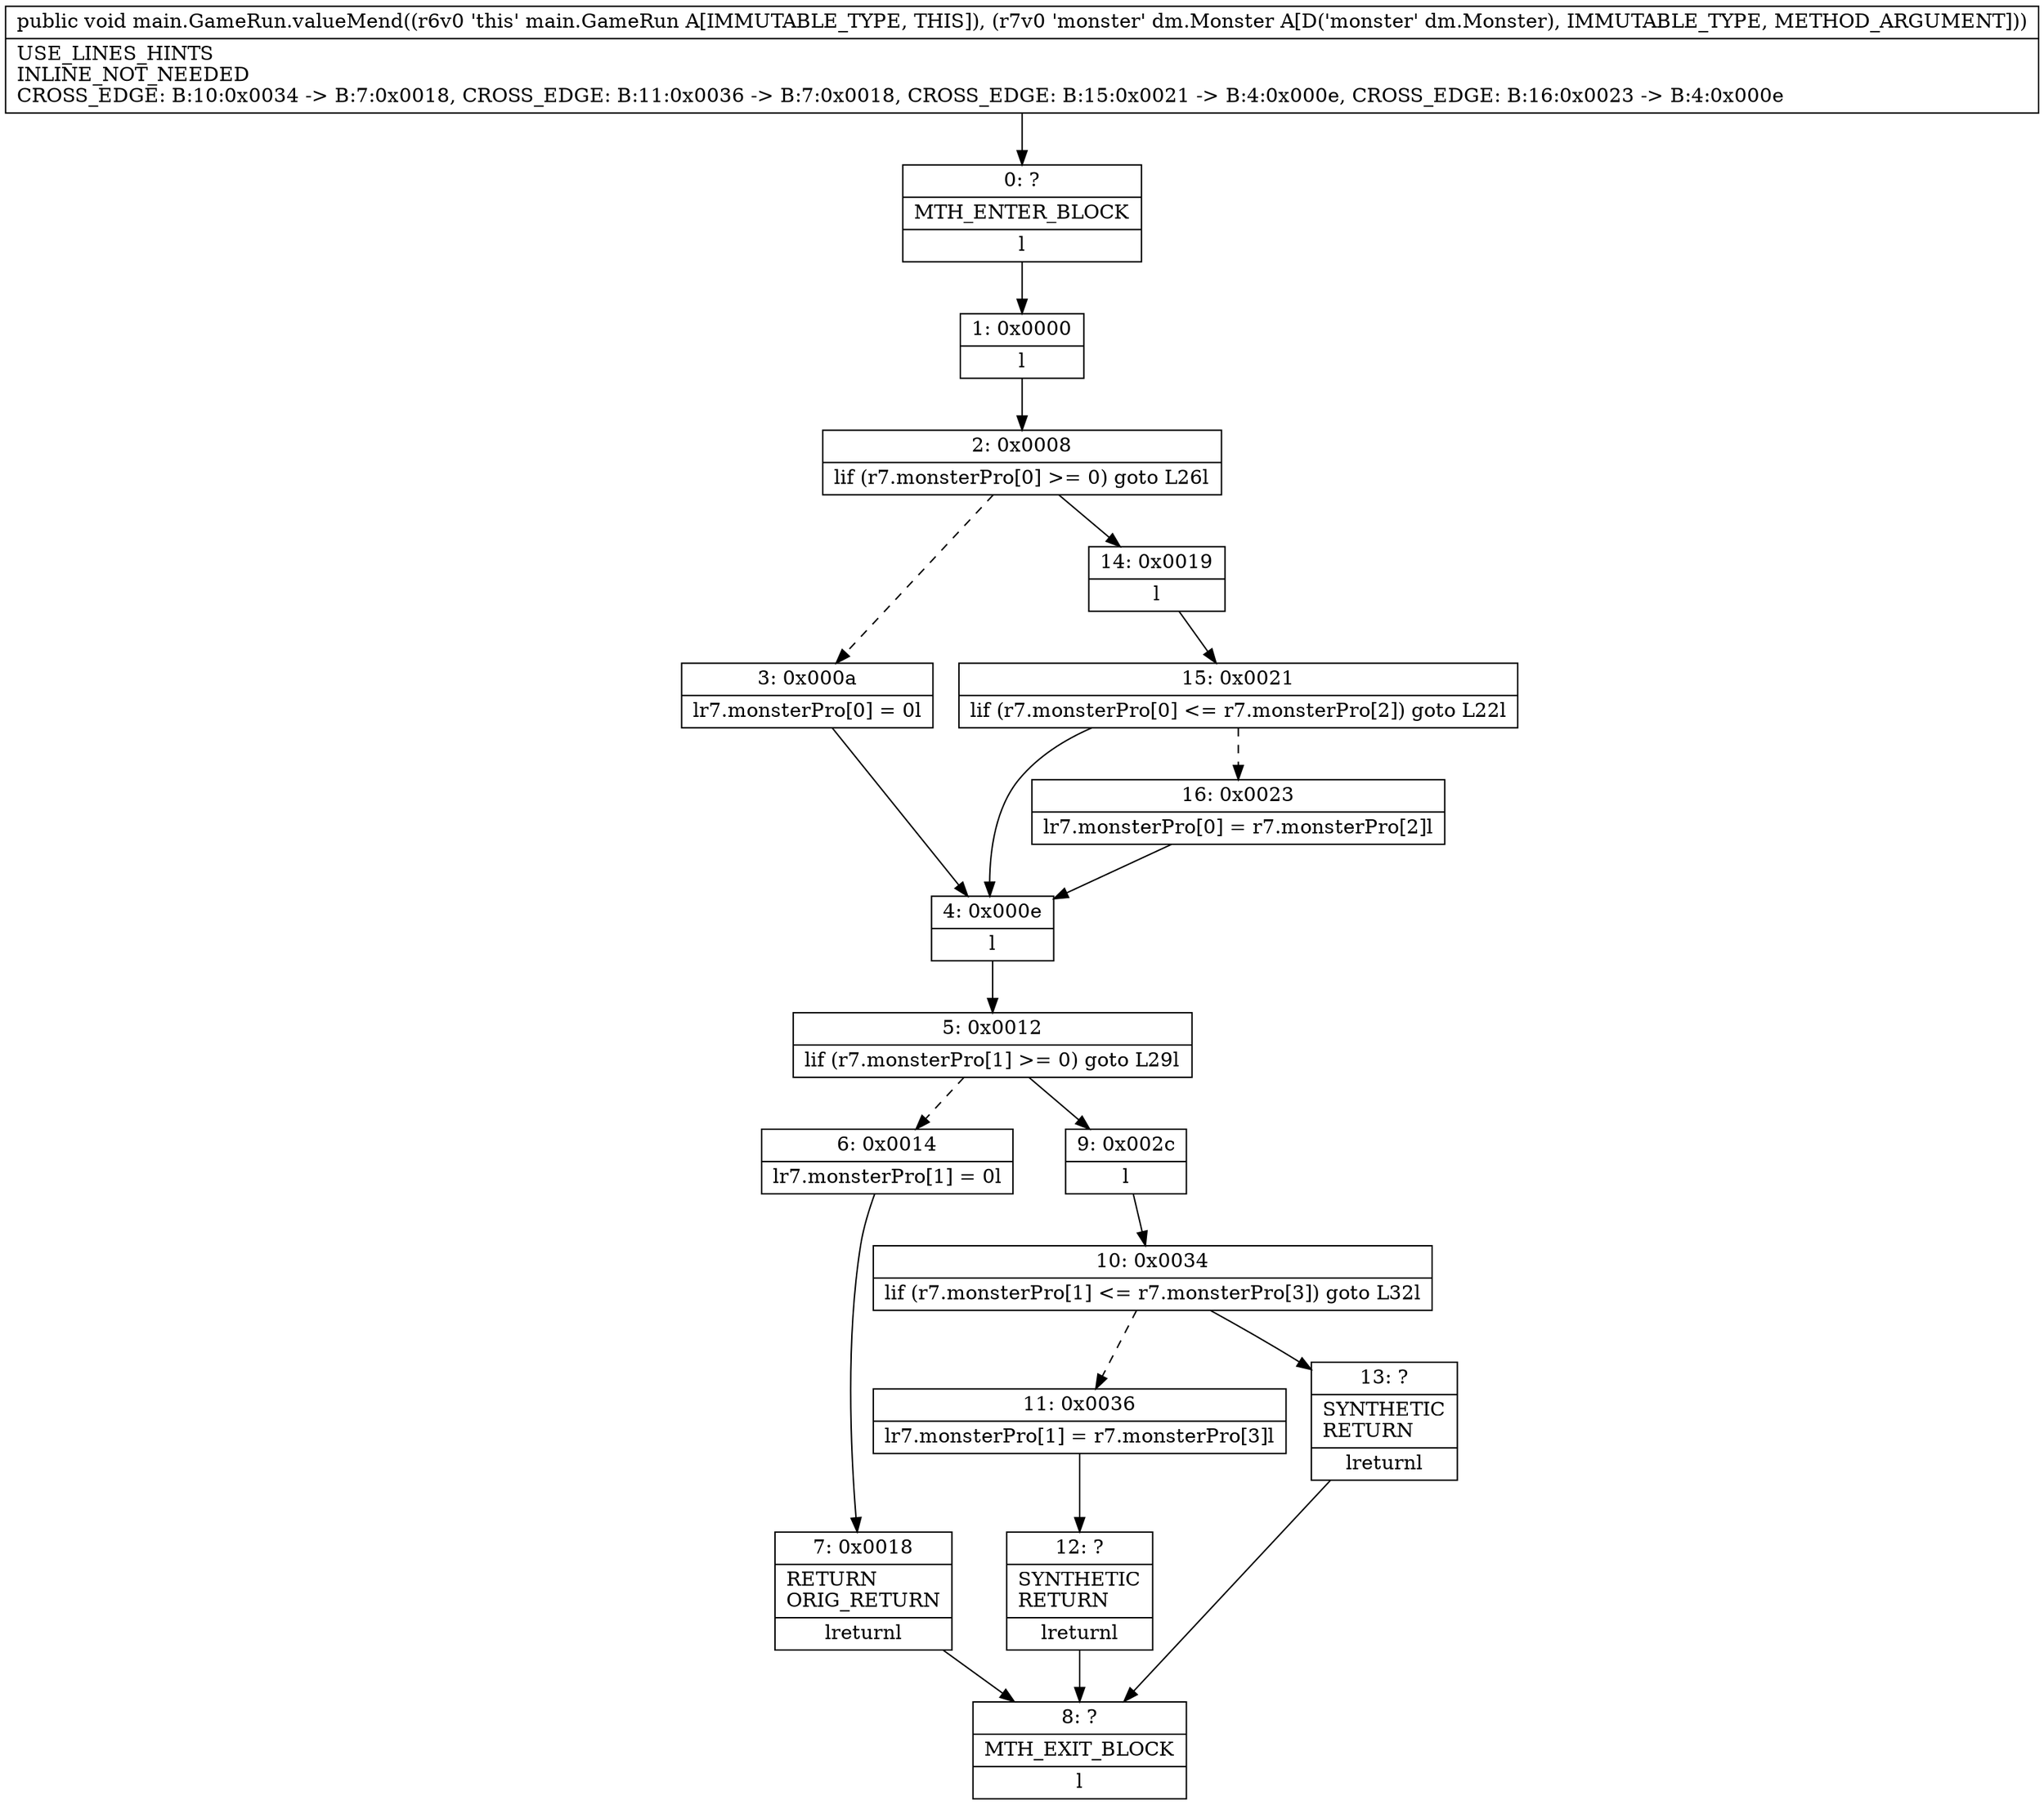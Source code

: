 digraph "CFG formain.GameRun.valueMend(Ldm\/Monster;)V" {
Node_0 [shape=record,label="{0\:\ ?|MTH_ENTER_BLOCK\l|l}"];
Node_1 [shape=record,label="{1\:\ 0x0000|l}"];
Node_2 [shape=record,label="{2\:\ 0x0008|lif (r7.monsterPro[0] \>= 0) goto L26l}"];
Node_3 [shape=record,label="{3\:\ 0x000a|lr7.monsterPro[0] = 0l}"];
Node_4 [shape=record,label="{4\:\ 0x000e|l}"];
Node_5 [shape=record,label="{5\:\ 0x0012|lif (r7.monsterPro[1] \>= 0) goto L29l}"];
Node_6 [shape=record,label="{6\:\ 0x0014|lr7.monsterPro[1] = 0l}"];
Node_7 [shape=record,label="{7\:\ 0x0018|RETURN\lORIG_RETURN\l|lreturnl}"];
Node_8 [shape=record,label="{8\:\ ?|MTH_EXIT_BLOCK\l|l}"];
Node_9 [shape=record,label="{9\:\ 0x002c|l}"];
Node_10 [shape=record,label="{10\:\ 0x0034|lif (r7.monsterPro[1] \<= r7.monsterPro[3]) goto L32l}"];
Node_11 [shape=record,label="{11\:\ 0x0036|lr7.monsterPro[1] = r7.monsterPro[3]l}"];
Node_12 [shape=record,label="{12\:\ ?|SYNTHETIC\lRETURN\l|lreturnl}"];
Node_13 [shape=record,label="{13\:\ ?|SYNTHETIC\lRETURN\l|lreturnl}"];
Node_14 [shape=record,label="{14\:\ 0x0019|l}"];
Node_15 [shape=record,label="{15\:\ 0x0021|lif (r7.monsterPro[0] \<= r7.monsterPro[2]) goto L22l}"];
Node_16 [shape=record,label="{16\:\ 0x0023|lr7.monsterPro[0] = r7.monsterPro[2]l}"];
MethodNode[shape=record,label="{public void main.GameRun.valueMend((r6v0 'this' main.GameRun A[IMMUTABLE_TYPE, THIS]), (r7v0 'monster' dm.Monster A[D('monster' dm.Monster), IMMUTABLE_TYPE, METHOD_ARGUMENT]))  | USE_LINES_HINTS\lINLINE_NOT_NEEDED\lCROSS_EDGE: B:10:0x0034 \-\> B:7:0x0018, CROSS_EDGE: B:11:0x0036 \-\> B:7:0x0018, CROSS_EDGE: B:15:0x0021 \-\> B:4:0x000e, CROSS_EDGE: B:16:0x0023 \-\> B:4:0x000e\l}"];
MethodNode -> Node_0;
Node_0 -> Node_1;
Node_1 -> Node_2;
Node_2 -> Node_3[style=dashed];
Node_2 -> Node_14;
Node_3 -> Node_4;
Node_4 -> Node_5;
Node_5 -> Node_6[style=dashed];
Node_5 -> Node_9;
Node_6 -> Node_7;
Node_7 -> Node_8;
Node_9 -> Node_10;
Node_10 -> Node_11[style=dashed];
Node_10 -> Node_13;
Node_11 -> Node_12;
Node_12 -> Node_8;
Node_13 -> Node_8;
Node_14 -> Node_15;
Node_15 -> Node_4;
Node_15 -> Node_16[style=dashed];
Node_16 -> Node_4;
}


